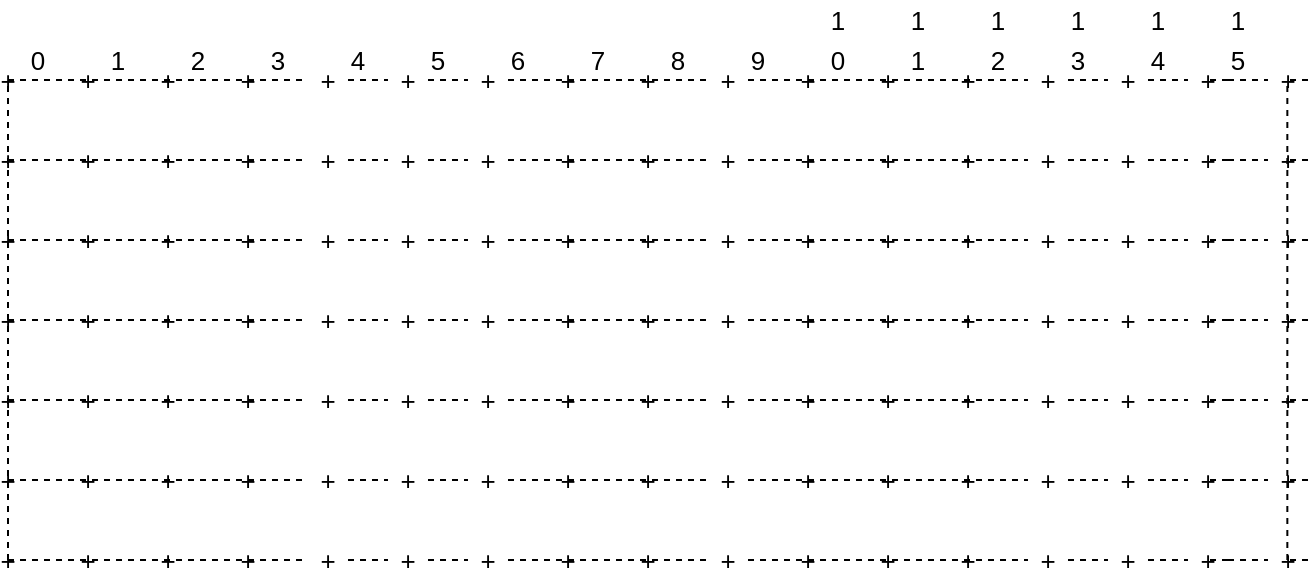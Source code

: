 <mxfile version="14.3.1" type="github">
  <diagram id="a4LYRkCKNMpzwqchR5Pi" name="Page-1">
    <mxGraphModel dx="900" dy="499" grid="1" gridSize="10" guides="1" tooltips="1" connect="1" arrows="1" fold="1" page="1" pageScale="1" pageWidth="850" pageHeight="1100" math="0" shadow="0">
      <root>
        <mxCell id="0" />
        <mxCell id="1" parent="0" />
        <mxCell id="0MNRADxhmi58q4JGMs-J-1" value="" style="endArrow=none;dashed=1;html=1;fontSize=13;" edge="1" parent="1" source="0MNRADxhmi58q4JGMs-J-29">
          <mxGeometry width="50" height="50" relative="1" as="geometry">
            <mxPoint x="120" y="200" as="sourcePoint" />
            <mxPoint x="720" y="200" as="targetPoint" />
          </mxGeometry>
        </mxCell>
        <mxCell id="0MNRADxhmi58q4JGMs-J-2" value="+" style="text;html=1;strokeColor=none;fillColor=none;align=center;verticalAlign=middle;whiteSpace=wrap;rounded=0;dashed=1;dashPattern=1 1;fontSize=13;" vertex="1" parent="1">
          <mxGeometry x="120" y="190" height="20" as="geometry" />
        </mxCell>
        <mxCell id="0MNRADxhmi58q4JGMs-J-6" value="+" style="text;html=1;strokeColor=none;fillColor=none;align=center;verticalAlign=middle;whiteSpace=wrap;rounded=0;dashed=1;dashPattern=1 1;fontSize=13;" vertex="1" parent="1">
          <mxGeometry x="150" y="190" width="20" height="20" as="geometry" />
        </mxCell>
        <mxCell id="0MNRADxhmi58q4JGMs-J-9" value="+" style="text;html=1;strokeColor=none;fillColor=none;align=center;verticalAlign=middle;whiteSpace=wrap;rounded=0;dashed=1;dashPattern=1 1;fontSize=13;" vertex="1" parent="1">
          <mxGeometry x="190" y="190" width="20" height="20" as="geometry" />
        </mxCell>
        <mxCell id="0MNRADxhmi58q4JGMs-J-10" value="+" style="text;html=1;strokeColor=none;fillColor=none;align=center;verticalAlign=middle;whiteSpace=wrap;rounded=0;dashed=1;dashPattern=1 1;fontSize=13;" vertex="1" parent="1">
          <mxGeometry x="230" y="190" width="20" height="20" as="geometry" />
        </mxCell>
        <mxCell id="0MNRADxhmi58q4JGMs-J-11" value="+" style="text;html=1;strokeColor=none;fillColor=none;align=center;verticalAlign=middle;whiteSpace=wrap;rounded=0;dashed=1;dashPattern=1 1;fontSize=13;" vertex="1" parent="1">
          <mxGeometry x="270" y="190" width="20" height="20" as="geometry" />
        </mxCell>
        <mxCell id="0MNRADxhmi58q4JGMs-J-12" value="" style="endArrow=none;dashed=1;html=1;fontSize=13;" edge="1" parent="1" target="0MNRADxhmi58q4JGMs-J-11">
          <mxGeometry width="50" height="50" relative="1" as="geometry">
            <mxPoint x="120" y="200" as="sourcePoint" />
            <mxPoint x="680" y="200" as="targetPoint" />
          </mxGeometry>
        </mxCell>
        <mxCell id="0MNRADxhmi58q4JGMs-J-13" value="+" style="text;html=1;strokeColor=none;fillColor=none;align=center;verticalAlign=middle;whiteSpace=wrap;rounded=0;dashed=1;dashPattern=1 1;fontSize=13;" vertex="1" parent="1">
          <mxGeometry x="310" y="190" width="20" height="20" as="geometry" />
        </mxCell>
        <mxCell id="0MNRADxhmi58q4JGMs-J-14" value="" style="endArrow=none;dashed=1;html=1;fontSize=13;" edge="1" parent="1" source="0MNRADxhmi58q4JGMs-J-11" target="0MNRADxhmi58q4JGMs-J-13">
          <mxGeometry width="50" height="50" relative="1" as="geometry">
            <mxPoint x="290" y="200" as="sourcePoint" />
            <mxPoint x="680" y="200" as="targetPoint" />
          </mxGeometry>
        </mxCell>
        <mxCell id="0MNRADxhmi58q4JGMs-J-15" value="+" style="text;html=1;strokeColor=none;fillColor=none;align=center;verticalAlign=middle;whiteSpace=wrap;rounded=0;dashed=1;dashPattern=1 1;fontSize=13;" vertex="1" parent="1">
          <mxGeometry x="350" y="190" width="20" height="20" as="geometry" />
        </mxCell>
        <mxCell id="0MNRADxhmi58q4JGMs-J-16" value="" style="endArrow=none;dashed=1;html=1;fontSize=13;" edge="1" parent="1" source="0MNRADxhmi58q4JGMs-J-13" target="0MNRADxhmi58q4JGMs-J-15">
          <mxGeometry width="50" height="50" relative="1" as="geometry">
            <mxPoint x="330" y="200" as="sourcePoint" />
            <mxPoint x="680" y="200" as="targetPoint" />
          </mxGeometry>
        </mxCell>
        <mxCell id="0MNRADxhmi58q4JGMs-J-17" value="+" style="text;html=1;strokeColor=none;fillColor=none;align=center;verticalAlign=middle;whiteSpace=wrap;rounded=0;dashed=1;dashPattern=1 1;fontSize=13;" vertex="1" parent="1">
          <mxGeometry x="390" y="190" width="20" height="20" as="geometry" />
        </mxCell>
        <mxCell id="0MNRADxhmi58q4JGMs-J-18" value="+" style="text;html=1;strokeColor=none;fillColor=none;align=center;verticalAlign=middle;whiteSpace=wrap;rounded=0;dashed=1;dashPattern=1 1;fontSize=13;" vertex="1" parent="1">
          <mxGeometry x="430" y="190" width="20" height="20" as="geometry" />
        </mxCell>
        <mxCell id="0MNRADxhmi58q4JGMs-J-20" value="+" style="text;html=1;strokeColor=none;fillColor=none;align=center;verticalAlign=middle;whiteSpace=wrap;rounded=0;dashed=1;dashPattern=1 1;fontSize=13;" vertex="1" parent="1">
          <mxGeometry x="470" y="190" width="20" height="20" as="geometry" />
        </mxCell>
        <mxCell id="0MNRADxhmi58q4JGMs-J-21" value="" style="endArrow=none;dashed=1;html=1;fontSize=13;" edge="1" parent="1" source="0MNRADxhmi58q4JGMs-J-15" target="0MNRADxhmi58q4JGMs-J-20">
          <mxGeometry width="50" height="50" relative="1" as="geometry">
            <mxPoint x="370" y="200" as="sourcePoint" />
            <mxPoint x="680" y="200" as="targetPoint" />
          </mxGeometry>
        </mxCell>
        <mxCell id="0MNRADxhmi58q4JGMs-J-22" value="+" style="text;html=1;strokeColor=none;fillColor=none;align=center;verticalAlign=middle;whiteSpace=wrap;rounded=0;dashed=1;dashPattern=1 1;fontSize=13;" vertex="1" parent="1">
          <mxGeometry x="510" y="190" width="20" height="20" as="geometry" />
        </mxCell>
        <mxCell id="0MNRADxhmi58q4JGMs-J-23" value="+" style="text;html=1;strokeColor=none;fillColor=none;align=center;verticalAlign=middle;whiteSpace=wrap;rounded=0;dashed=1;dashPattern=1 1;fontSize=13;" vertex="1" parent="1">
          <mxGeometry x="550" y="190" width="20" height="20" as="geometry" />
        </mxCell>
        <mxCell id="0MNRADxhmi58q4JGMs-J-25" value="+" style="text;html=1;strokeColor=none;fillColor=none;align=center;verticalAlign=middle;whiteSpace=wrap;rounded=0;dashed=1;dashPattern=1 1;fontSize=13;" vertex="1" parent="1">
          <mxGeometry x="590" y="190" width="20" height="20" as="geometry" />
        </mxCell>
        <mxCell id="0MNRADxhmi58q4JGMs-J-26" value="+" style="text;html=1;strokeColor=none;fillColor=none;align=center;verticalAlign=middle;whiteSpace=wrap;rounded=0;dashed=1;dashPattern=1 1;fontSize=13;" vertex="1" parent="1">
          <mxGeometry x="630" y="190" width="20" height="20" as="geometry" />
        </mxCell>
        <mxCell id="0MNRADxhmi58q4JGMs-J-27" value="" style="endArrow=none;dashed=1;html=1;fontSize=13;" edge="1" parent="1" source="0MNRADxhmi58q4JGMs-J-20" target="0MNRADxhmi58q4JGMs-J-26">
          <mxGeometry width="50" height="50" relative="1" as="geometry">
            <mxPoint x="490" y="200" as="sourcePoint" />
            <mxPoint x="680" y="200" as="targetPoint" />
          </mxGeometry>
        </mxCell>
        <mxCell id="0MNRADxhmi58q4JGMs-J-29" value="+" style="text;html=1;strokeColor=none;fillColor=none;align=center;verticalAlign=middle;whiteSpace=wrap;rounded=0;dashed=1;dashPattern=1 1;fontSize=13;" vertex="1" parent="1">
          <mxGeometry x="710" y="190" width="20" height="20" as="geometry" />
        </mxCell>
        <mxCell id="0MNRADxhmi58q4JGMs-J-30" value="" style="endArrow=none;dashed=1;html=1;fontSize=13;" edge="1" parent="1" source="0MNRADxhmi58q4JGMs-J-28" target="0MNRADxhmi58q4JGMs-J-29">
          <mxGeometry width="50" height="50" relative="1" as="geometry">
            <mxPoint x="650" y="200" as="sourcePoint" />
            <mxPoint x="720" y="200" as="targetPoint" />
          </mxGeometry>
        </mxCell>
        <mxCell id="0MNRADxhmi58q4JGMs-J-28" value="+" style="text;html=1;strokeColor=none;fillColor=none;align=center;verticalAlign=middle;whiteSpace=wrap;rounded=0;dashed=1;dashPattern=1 1;fontSize=13;" vertex="1" parent="1">
          <mxGeometry x="670" y="190" width="20" height="20" as="geometry" />
        </mxCell>
        <mxCell id="0MNRADxhmi58q4JGMs-J-31" value="" style="endArrow=none;dashed=1;html=1;fontSize=13;" edge="1" parent="1" source="0MNRADxhmi58q4JGMs-J-26" target="0MNRADxhmi58q4JGMs-J-28">
          <mxGeometry width="50" height="50" relative="1" as="geometry">
            <mxPoint x="650" y="200" as="sourcePoint" />
            <mxPoint x="710" y="200" as="targetPoint" />
          </mxGeometry>
        </mxCell>
        <mxCell id="0MNRADxhmi58q4JGMs-J-64" value="" style="endArrow=none;dashed=1;html=1;fontSize=13;" edge="1" parent="1" source="0MNRADxhmi58q4JGMs-J-84">
          <mxGeometry width="50" height="50" relative="1" as="geometry">
            <mxPoint x="120" y="240" as="sourcePoint" />
            <mxPoint x="720" y="240" as="targetPoint" />
          </mxGeometry>
        </mxCell>
        <mxCell id="0MNRADxhmi58q4JGMs-J-65" value="+" style="text;html=1;strokeColor=none;fillColor=none;align=center;verticalAlign=middle;whiteSpace=wrap;rounded=0;dashed=1;dashPattern=1 1;fontSize=13;" vertex="1" parent="1">
          <mxGeometry x="120" y="230" height="20" as="geometry" />
        </mxCell>
        <mxCell id="0MNRADxhmi58q4JGMs-J-66" value="+" style="text;html=1;strokeColor=none;fillColor=none;align=center;verticalAlign=middle;whiteSpace=wrap;rounded=0;dashed=1;dashPattern=1 1;fontSize=13;" vertex="1" parent="1">
          <mxGeometry x="150" y="230" width="20" height="20" as="geometry" />
        </mxCell>
        <mxCell id="0MNRADxhmi58q4JGMs-J-67" value="+" style="text;html=1;strokeColor=none;fillColor=none;align=center;verticalAlign=middle;whiteSpace=wrap;rounded=0;dashed=1;dashPattern=1 1;fontSize=13;" vertex="1" parent="1">
          <mxGeometry x="190" y="230" width="20" height="20" as="geometry" />
        </mxCell>
        <mxCell id="0MNRADxhmi58q4JGMs-J-68" value="+" style="text;html=1;strokeColor=none;fillColor=none;align=center;verticalAlign=middle;whiteSpace=wrap;rounded=0;dashed=1;dashPattern=1 1;fontSize=13;" vertex="1" parent="1">
          <mxGeometry x="230" y="230" width="20" height="20" as="geometry" />
        </mxCell>
        <mxCell id="0MNRADxhmi58q4JGMs-J-69" value="+" style="text;html=1;strokeColor=none;fillColor=none;align=center;verticalAlign=middle;whiteSpace=wrap;rounded=0;dashed=1;dashPattern=1 1;fontSize=13;" vertex="1" parent="1">
          <mxGeometry x="270" y="230" width="20" height="20" as="geometry" />
        </mxCell>
        <mxCell id="0MNRADxhmi58q4JGMs-J-70" value="" style="endArrow=none;dashed=1;html=1;fontSize=13;" edge="1" parent="1" target="0MNRADxhmi58q4JGMs-J-69">
          <mxGeometry width="50" height="50" relative="1" as="geometry">
            <mxPoint x="120" y="240" as="sourcePoint" />
            <mxPoint x="680" y="240" as="targetPoint" />
          </mxGeometry>
        </mxCell>
        <mxCell id="0MNRADxhmi58q4JGMs-J-71" value="+" style="text;html=1;strokeColor=none;fillColor=none;align=center;verticalAlign=middle;whiteSpace=wrap;rounded=0;dashed=1;dashPattern=1 1;fontSize=13;" vertex="1" parent="1">
          <mxGeometry x="310" y="230" width="20" height="20" as="geometry" />
        </mxCell>
        <mxCell id="0MNRADxhmi58q4JGMs-J-72" value="" style="endArrow=none;dashed=1;html=1;fontSize=13;" edge="1" parent="1" source="0MNRADxhmi58q4JGMs-J-69" target="0MNRADxhmi58q4JGMs-J-71">
          <mxGeometry width="50" height="50" relative="1" as="geometry">
            <mxPoint x="290" y="240" as="sourcePoint" />
            <mxPoint x="680" y="240" as="targetPoint" />
          </mxGeometry>
        </mxCell>
        <mxCell id="0MNRADxhmi58q4JGMs-J-73" value="+" style="text;html=1;strokeColor=none;fillColor=none;align=center;verticalAlign=middle;whiteSpace=wrap;rounded=0;dashed=1;dashPattern=1 1;fontSize=13;" vertex="1" parent="1">
          <mxGeometry x="350" y="230" width="20" height="20" as="geometry" />
        </mxCell>
        <mxCell id="0MNRADxhmi58q4JGMs-J-74" value="" style="endArrow=none;dashed=1;html=1;fontSize=13;" edge="1" parent="1" source="0MNRADxhmi58q4JGMs-J-71" target="0MNRADxhmi58q4JGMs-J-73">
          <mxGeometry width="50" height="50" relative="1" as="geometry">
            <mxPoint x="330" y="240" as="sourcePoint" />
            <mxPoint x="680" y="240" as="targetPoint" />
          </mxGeometry>
        </mxCell>
        <mxCell id="0MNRADxhmi58q4JGMs-J-75" value="+" style="text;html=1;strokeColor=none;fillColor=none;align=center;verticalAlign=middle;whiteSpace=wrap;rounded=0;dashed=1;dashPattern=1 1;fontSize=13;" vertex="1" parent="1">
          <mxGeometry x="390" y="230" width="20" height="20" as="geometry" />
        </mxCell>
        <mxCell id="0MNRADxhmi58q4JGMs-J-76" value="+" style="text;html=1;strokeColor=none;fillColor=none;align=center;verticalAlign=middle;whiteSpace=wrap;rounded=0;dashed=1;dashPattern=1 1;fontSize=13;" vertex="1" parent="1">
          <mxGeometry x="430" y="230" width="20" height="20" as="geometry" />
        </mxCell>
        <mxCell id="0MNRADxhmi58q4JGMs-J-77" value="+" style="text;html=1;strokeColor=none;fillColor=none;align=center;verticalAlign=middle;whiteSpace=wrap;rounded=0;dashed=1;dashPattern=1 1;fontSize=13;" vertex="1" parent="1">
          <mxGeometry x="470" y="230" width="20" height="20" as="geometry" />
        </mxCell>
        <mxCell id="0MNRADxhmi58q4JGMs-J-78" value="" style="endArrow=none;dashed=1;html=1;fontSize=13;" edge="1" parent="1" source="0MNRADxhmi58q4JGMs-J-73" target="0MNRADxhmi58q4JGMs-J-77">
          <mxGeometry width="50" height="50" relative="1" as="geometry">
            <mxPoint x="370" y="240" as="sourcePoint" />
            <mxPoint x="680" y="240" as="targetPoint" />
          </mxGeometry>
        </mxCell>
        <mxCell id="0MNRADxhmi58q4JGMs-J-79" value="+" style="text;html=1;strokeColor=none;fillColor=none;align=center;verticalAlign=middle;whiteSpace=wrap;rounded=0;dashed=1;dashPattern=1 1;fontSize=13;" vertex="1" parent="1">
          <mxGeometry x="510" y="230" width="20" height="20" as="geometry" />
        </mxCell>
        <mxCell id="0MNRADxhmi58q4JGMs-J-80" value="+" style="text;html=1;strokeColor=none;fillColor=none;align=center;verticalAlign=middle;whiteSpace=wrap;rounded=0;dashed=1;dashPattern=1 1;fontSize=13;" vertex="1" parent="1">
          <mxGeometry x="550" y="230" width="20" height="20" as="geometry" />
        </mxCell>
        <mxCell id="0MNRADxhmi58q4JGMs-J-81" value="+" style="text;html=1;strokeColor=none;fillColor=none;align=center;verticalAlign=middle;whiteSpace=wrap;rounded=0;dashed=1;dashPattern=1 1;fontSize=13;" vertex="1" parent="1">
          <mxGeometry x="590" y="230" width="20" height="20" as="geometry" />
        </mxCell>
        <mxCell id="0MNRADxhmi58q4JGMs-J-82" value="+" style="text;html=1;strokeColor=none;fillColor=none;align=center;verticalAlign=middle;whiteSpace=wrap;rounded=0;dashed=1;dashPattern=1 1;fontSize=13;" vertex="1" parent="1">
          <mxGeometry x="630" y="230" width="20" height="20" as="geometry" />
        </mxCell>
        <mxCell id="0MNRADxhmi58q4JGMs-J-83" value="" style="endArrow=none;dashed=1;html=1;fontSize=13;" edge="1" parent="1" source="0MNRADxhmi58q4JGMs-J-77" target="0MNRADxhmi58q4JGMs-J-82">
          <mxGeometry width="50" height="50" relative="1" as="geometry">
            <mxPoint x="490" y="240" as="sourcePoint" />
            <mxPoint x="680" y="240" as="targetPoint" />
          </mxGeometry>
        </mxCell>
        <mxCell id="0MNRADxhmi58q4JGMs-J-84" value="+" style="text;html=1;strokeColor=none;fillColor=none;align=center;verticalAlign=middle;whiteSpace=wrap;rounded=0;dashed=1;dashPattern=1 1;fontSize=13;" vertex="1" parent="1">
          <mxGeometry x="710" y="230" width="20" height="20" as="geometry" />
        </mxCell>
        <mxCell id="0MNRADxhmi58q4JGMs-J-85" value="" style="endArrow=none;dashed=1;html=1;fontSize=13;" edge="1" parent="1" source="0MNRADxhmi58q4JGMs-J-86" target="0MNRADxhmi58q4JGMs-J-84">
          <mxGeometry width="50" height="50" relative="1" as="geometry">
            <mxPoint x="650" y="240" as="sourcePoint" />
            <mxPoint x="720" y="240" as="targetPoint" />
          </mxGeometry>
        </mxCell>
        <mxCell id="0MNRADxhmi58q4JGMs-J-86" value="+" style="text;html=1;strokeColor=none;fillColor=none;align=center;verticalAlign=middle;whiteSpace=wrap;rounded=0;dashed=1;dashPattern=1 1;fontSize=13;" vertex="1" parent="1">
          <mxGeometry x="670" y="230" width="20" height="20" as="geometry" />
        </mxCell>
        <mxCell id="0MNRADxhmi58q4JGMs-J-87" value="" style="endArrow=none;dashed=1;html=1;fontSize=13;" edge="1" parent="1" source="0MNRADxhmi58q4JGMs-J-82" target="0MNRADxhmi58q4JGMs-J-86">
          <mxGeometry width="50" height="50" relative="1" as="geometry">
            <mxPoint x="650" y="240" as="sourcePoint" />
            <mxPoint x="710" y="240" as="targetPoint" />
          </mxGeometry>
        </mxCell>
        <mxCell id="0MNRADxhmi58q4JGMs-J-88" value="" style="endArrow=none;dashed=1;html=1;fontSize=13;" edge="1" parent="1" source="0MNRADxhmi58q4JGMs-J-108">
          <mxGeometry width="50" height="50" relative="1" as="geometry">
            <mxPoint x="120" y="280" as="sourcePoint" />
            <mxPoint x="720" y="280" as="targetPoint" />
          </mxGeometry>
        </mxCell>
        <mxCell id="0MNRADxhmi58q4JGMs-J-89" value="+" style="text;html=1;strokeColor=none;fillColor=none;align=center;verticalAlign=middle;whiteSpace=wrap;rounded=0;dashed=1;dashPattern=1 1;fontSize=13;" vertex="1" parent="1">
          <mxGeometry x="120" y="270" height="20" as="geometry" />
        </mxCell>
        <mxCell id="0MNRADxhmi58q4JGMs-J-90" value="+" style="text;html=1;strokeColor=none;fillColor=none;align=center;verticalAlign=middle;whiteSpace=wrap;rounded=0;dashed=1;dashPattern=1 1;fontSize=13;" vertex="1" parent="1">
          <mxGeometry x="150" y="270" width="20" height="20" as="geometry" />
        </mxCell>
        <mxCell id="0MNRADxhmi58q4JGMs-J-91" value="+" style="text;html=1;strokeColor=none;fillColor=none;align=center;verticalAlign=middle;whiteSpace=wrap;rounded=0;dashed=1;dashPattern=1 1;fontSize=13;" vertex="1" parent="1">
          <mxGeometry x="190" y="270" width="20" height="20" as="geometry" />
        </mxCell>
        <mxCell id="0MNRADxhmi58q4JGMs-J-92" value="+" style="text;html=1;strokeColor=none;fillColor=none;align=center;verticalAlign=middle;whiteSpace=wrap;rounded=0;dashed=1;dashPattern=1 1;fontSize=13;" vertex="1" parent="1">
          <mxGeometry x="230" y="270" width="20" height="20" as="geometry" />
        </mxCell>
        <mxCell id="0MNRADxhmi58q4JGMs-J-93" value="+" style="text;html=1;strokeColor=none;fillColor=none;align=center;verticalAlign=middle;whiteSpace=wrap;rounded=0;dashed=1;dashPattern=1 1;fontSize=13;" vertex="1" parent="1">
          <mxGeometry x="270" y="270" width="20" height="20" as="geometry" />
        </mxCell>
        <mxCell id="0MNRADxhmi58q4JGMs-J-94" value="" style="endArrow=none;dashed=1;html=1;fontSize=13;" edge="1" parent="1" target="0MNRADxhmi58q4JGMs-J-93">
          <mxGeometry width="50" height="50" relative="1" as="geometry">
            <mxPoint x="120" y="280" as="sourcePoint" />
            <mxPoint x="680" y="280" as="targetPoint" />
          </mxGeometry>
        </mxCell>
        <mxCell id="0MNRADxhmi58q4JGMs-J-95" value="+" style="text;html=1;strokeColor=none;fillColor=none;align=center;verticalAlign=middle;whiteSpace=wrap;rounded=0;dashed=1;dashPattern=1 1;fontSize=13;" vertex="1" parent="1">
          <mxGeometry x="310" y="270" width="20" height="20" as="geometry" />
        </mxCell>
        <mxCell id="0MNRADxhmi58q4JGMs-J-96" value="" style="endArrow=none;dashed=1;html=1;fontSize=13;" edge="1" parent="1" source="0MNRADxhmi58q4JGMs-J-93" target="0MNRADxhmi58q4JGMs-J-95">
          <mxGeometry width="50" height="50" relative="1" as="geometry">
            <mxPoint x="290" y="280" as="sourcePoint" />
            <mxPoint x="680" y="280" as="targetPoint" />
          </mxGeometry>
        </mxCell>
        <mxCell id="0MNRADxhmi58q4JGMs-J-97" value="+" style="text;html=1;strokeColor=none;fillColor=none;align=center;verticalAlign=middle;whiteSpace=wrap;rounded=0;dashed=1;dashPattern=1 1;fontSize=13;" vertex="1" parent="1">
          <mxGeometry x="350" y="270" width="20" height="20" as="geometry" />
        </mxCell>
        <mxCell id="0MNRADxhmi58q4JGMs-J-98" value="" style="endArrow=none;dashed=1;html=1;fontSize=13;" edge="1" parent="1" source="0MNRADxhmi58q4JGMs-J-95" target="0MNRADxhmi58q4JGMs-J-97">
          <mxGeometry width="50" height="50" relative="1" as="geometry">
            <mxPoint x="330" y="280" as="sourcePoint" />
            <mxPoint x="680" y="280" as="targetPoint" />
          </mxGeometry>
        </mxCell>
        <mxCell id="0MNRADxhmi58q4JGMs-J-99" value="+" style="text;html=1;strokeColor=none;fillColor=none;align=center;verticalAlign=middle;whiteSpace=wrap;rounded=0;dashed=1;dashPattern=1 1;fontSize=13;" vertex="1" parent="1">
          <mxGeometry x="390" y="270" width="20" height="20" as="geometry" />
        </mxCell>
        <mxCell id="0MNRADxhmi58q4JGMs-J-100" value="+" style="text;html=1;strokeColor=none;fillColor=none;align=center;verticalAlign=middle;whiteSpace=wrap;rounded=0;dashed=1;dashPattern=1 1;fontSize=13;" vertex="1" parent="1">
          <mxGeometry x="430" y="270" width="20" height="20" as="geometry" />
        </mxCell>
        <mxCell id="0MNRADxhmi58q4JGMs-J-101" value="+" style="text;html=1;strokeColor=none;fillColor=none;align=center;verticalAlign=middle;whiteSpace=wrap;rounded=0;dashed=1;dashPattern=1 1;fontSize=13;" vertex="1" parent="1">
          <mxGeometry x="470" y="270" width="20" height="20" as="geometry" />
        </mxCell>
        <mxCell id="0MNRADxhmi58q4JGMs-J-102" value="" style="endArrow=none;dashed=1;html=1;fontSize=13;" edge="1" parent="1" source="0MNRADxhmi58q4JGMs-J-97" target="0MNRADxhmi58q4JGMs-J-101">
          <mxGeometry width="50" height="50" relative="1" as="geometry">
            <mxPoint x="370" y="280" as="sourcePoint" />
            <mxPoint x="680" y="280" as="targetPoint" />
          </mxGeometry>
        </mxCell>
        <mxCell id="0MNRADxhmi58q4JGMs-J-103" value="+" style="text;html=1;strokeColor=none;fillColor=none;align=center;verticalAlign=middle;whiteSpace=wrap;rounded=0;dashed=1;dashPattern=1 1;fontSize=13;" vertex="1" parent="1">
          <mxGeometry x="510" y="270" width="20" height="20" as="geometry" />
        </mxCell>
        <mxCell id="0MNRADxhmi58q4JGMs-J-104" value="+" style="text;html=1;strokeColor=none;fillColor=none;align=center;verticalAlign=middle;whiteSpace=wrap;rounded=0;dashed=1;dashPattern=1 1;fontSize=13;" vertex="1" parent="1">
          <mxGeometry x="550" y="270" width="20" height="20" as="geometry" />
        </mxCell>
        <mxCell id="0MNRADxhmi58q4JGMs-J-105" value="+" style="text;html=1;strokeColor=none;fillColor=none;align=center;verticalAlign=middle;whiteSpace=wrap;rounded=0;dashed=1;dashPattern=1 1;fontSize=13;" vertex="1" parent="1">
          <mxGeometry x="590" y="270" width="20" height="20" as="geometry" />
        </mxCell>
        <mxCell id="0MNRADxhmi58q4JGMs-J-106" value="+" style="text;html=1;strokeColor=none;fillColor=none;align=center;verticalAlign=middle;whiteSpace=wrap;rounded=0;dashed=1;dashPattern=1 1;fontSize=13;" vertex="1" parent="1">
          <mxGeometry x="630" y="270" width="20" height="20" as="geometry" />
        </mxCell>
        <mxCell id="0MNRADxhmi58q4JGMs-J-107" value="" style="endArrow=none;dashed=1;html=1;fontSize=13;" edge="1" parent="1" source="0MNRADxhmi58q4JGMs-J-101" target="0MNRADxhmi58q4JGMs-J-106">
          <mxGeometry width="50" height="50" relative="1" as="geometry">
            <mxPoint x="490" y="280" as="sourcePoint" />
            <mxPoint x="680" y="280" as="targetPoint" />
          </mxGeometry>
        </mxCell>
        <mxCell id="0MNRADxhmi58q4JGMs-J-108" value="+" style="text;html=1;strokeColor=none;fillColor=none;align=center;verticalAlign=middle;whiteSpace=wrap;rounded=0;dashed=1;dashPattern=1 1;fontSize=13;" vertex="1" parent="1">
          <mxGeometry x="710" y="270" width="20" height="20" as="geometry" />
        </mxCell>
        <mxCell id="0MNRADxhmi58q4JGMs-J-109" value="" style="endArrow=none;dashed=1;html=1;fontSize=13;" edge="1" parent="1" source="0MNRADxhmi58q4JGMs-J-110" target="0MNRADxhmi58q4JGMs-J-108">
          <mxGeometry width="50" height="50" relative="1" as="geometry">
            <mxPoint x="650" y="280" as="sourcePoint" />
            <mxPoint x="720" y="280" as="targetPoint" />
          </mxGeometry>
        </mxCell>
        <mxCell id="0MNRADxhmi58q4JGMs-J-110" value="+" style="text;html=1;strokeColor=none;fillColor=none;align=center;verticalAlign=middle;whiteSpace=wrap;rounded=0;dashed=1;dashPattern=1 1;fontSize=13;" vertex="1" parent="1">
          <mxGeometry x="670" y="270" width="20" height="20" as="geometry" />
        </mxCell>
        <mxCell id="0MNRADxhmi58q4JGMs-J-111" value="" style="endArrow=none;dashed=1;html=1;fontSize=13;" edge="1" parent="1" source="0MNRADxhmi58q4JGMs-J-106" target="0MNRADxhmi58q4JGMs-J-110">
          <mxGeometry width="50" height="50" relative="1" as="geometry">
            <mxPoint x="650" y="280" as="sourcePoint" />
            <mxPoint x="710" y="280" as="targetPoint" />
          </mxGeometry>
        </mxCell>
        <mxCell id="0MNRADxhmi58q4JGMs-J-112" value="" style="endArrow=none;dashed=1;html=1;fontSize=13;" edge="1" parent="1" source="0MNRADxhmi58q4JGMs-J-132">
          <mxGeometry width="50" height="50" relative="1" as="geometry">
            <mxPoint x="120" y="320" as="sourcePoint" />
            <mxPoint x="720" y="320" as="targetPoint" />
          </mxGeometry>
        </mxCell>
        <mxCell id="0MNRADxhmi58q4JGMs-J-113" value="+" style="text;html=1;strokeColor=none;fillColor=none;align=center;verticalAlign=middle;whiteSpace=wrap;rounded=0;dashed=1;dashPattern=1 1;fontSize=13;" vertex="1" parent="1">
          <mxGeometry x="120" y="310" height="20" as="geometry" />
        </mxCell>
        <mxCell id="0MNRADxhmi58q4JGMs-J-114" value="+" style="text;html=1;strokeColor=none;fillColor=none;align=center;verticalAlign=middle;whiteSpace=wrap;rounded=0;dashed=1;dashPattern=1 1;fontSize=13;" vertex="1" parent="1">
          <mxGeometry x="150" y="310" width="20" height="20" as="geometry" />
        </mxCell>
        <mxCell id="0MNRADxhmi58q4JGMs-J-115" value="+" style="text;html=1;strokeColor=none;fillColor=none;align=center;verticalAlign=middle;whiteSpace=wrap;rounded=0;dashed=1;dashPattern=1 1;fontSize=13;" vertex="1" parent="1">
          <mxGeometry x="190" y="310" width="20" height="20" as="geometry" />
        </mxCell>
        <mxCell id="0MNRADxhmi58q4JGMs-J-116" value="+" style="text;html=1;strokeColor=none;fillColor=none;align=center;verticalAlign=middle;whiteSpace=wrap;rounded=0;dashed=1;dashPattern=1 1;fontSize=13;" vertex="1" parent="1">
          <mxGeometry x="230" y="310" width="20" height="20" as="geometry" />
        </mxCell>
        <mxCell id="0MNRADxhmi58q4JGMs-J-117" value="+" style="text;html=1;strokeColor=none;fillColor=none;align=center;verticalAlign=middle;whiteSpace=wrap;rounded=0;dashed=1;dashPattern=1 1;fontSize=13;" vertex="1" parent="1">
          <mxGeometry x="270" y="310" width="20" height="20" as="geometry" />
        </mxCell>
        <mxCell id="0MNRADxhmi58q4JGMs-J-118" value="" style="endArrow=none;dashed=1;html=1;fontSize=13;" edge="1" parent="1" target="0MNRADxhmi58q4JGMs-J-117">
          <mxGeometry width="50" height="50" relative="1" as="geometry">
            <mxPoint x="120" y="320" as="sourcePoint" />
            <mxPoint x="680" y="320" as="targetPoint" />
          </mxGeometry>
        </mxCell>
        <mxCell id="0MNRADxhmi58q4JGMs-J-119" value="+" style="text;html=1;strokeColor=none;fillColor=none;align=center;verticalAlign=middle;whiteSpace=wrap;rounded=0;dashed=1;dashPattern=1 1;fontSize=13;" vertex="1" parent="1">
          <mxGeometry x="310" y="310" width="20" height="20" as="geometry" />
        </mxCell>
        <mxCell id="0MNRADxhmi58q4JGMs-J-120" value="" style="endArrow=none;dashed=1;html=1;fontSize=13;" edge="1" parent="1" source="0MNRADxhmi58q4JGMs-J-117" target="0MNRADxhmi58q4JGMs-J-119">
          <mxGeometry width="50" height="50" relative="1" as="geometry">
            <mxPoint x="290" y="320" as="sourcePoint" />
            <mxPoint x="680" y="320" as="targetPoint" />
          </mxGeometry>
        </mxCell>
        <mxCell id="0MNRADxhmi58q4JGMs-J-121" value="+" style="text;html=1;strokeColor=none;fillColor=none;align=center;verticalAlign=middle;whiteSpace=wrap;rounded=0;dashed=1;dashPattern=1 1;fontSize=13;" vertex="1" parent="1">
          <mxGeometry x="350" y="310" width="20" height="20" as="geometry" />
        </mxCell>
        <mxCell id="0MNRADxhmi58q4JGMs-J-122" value="" style="endArrow=none;dashed=1;html=1;fontSize=13;" edge="1" parent="1" source="0MNRADxhmi58q4JGMs-J-119" target="0MNRADxhmi58q4JGMs-J-121">
          <mxGeometry width="50" height="50" relative="1" as="geometry">
            <mxPoint x="330" y="320" as="sourcePoint" />
            <mxPoint x="680" y="320" as="targetPoint" />
          </mxGeometry>
        </mxCell>
        <mxCell id="0MNRADxhmi58q4JGMs-J-123" value="+" style="text;html=1;strokeColor=none;fillColor=none;align=center;verticalAlign=middle;whiteSpace=wrap;rounded=0;dashed=1;dashPattern=1 1;fontSize=13;" vertex="1" parent="1">
          <mxGeometry x="390" y="310" width="20" height="20" as="geometry" />
        </mxCell>
        <mxCell id="0MNRADxhmi58q4JGMs-J-124" value="+" style="text;html=1;strokeColor=none;fillColor=none;align=center;verticalAlign=middle;whiteSpace=wrap;rounded=0;dashed=1;dashPattern=1 1;fontSize=13;" vertex="1" parent="1">
          <mxGeometry x="430" y="310" width="20" height="20" as="geometry" />
        </mxCell>
        <mxCell id="0MNRADxhmi58q4JGMs-J-125" value="+" style="text;html=1;strokeColor=none;fillColor=none;align=center;verticalAlign=middle;whiteSpace=wrap;rounded=0;dashed=1;dashPattern=1 1;fontSize=13;" vertex="1" parent="1">
          <mxGeometry x="470" y="310" width="20" height="20" as="geometry" />
        </mxCell>
        <mxCell id="0MNRADxhmi58q4JGMs-J-126" value="" style="endArrow=none;dashed=1;html=1;fontSize=13;" edge="1" parent="1" source="0MNRADxhmi58q4JGMs-J-121" target="0MNRADxhmi58q4JGMs-J-125">
          <mxGeometry width="50" height="50" relative="1" as="geometry">
            <mxPoint x="370" y="320" as="sourcePoint" />
            <mxPoint x="680" y="320" as="targetPoint" />
          </mxGeometry>
        </mxCell>
        <mxCell id="0MNRADxhmi58q4JGMs-J-127" value="+" style="text;html=1;strokeColor=none;fillColor=none;align=center;verticalAlign=middle;whiteSpace=wrap;rounded=0;dashed=1;dashPattern=1 1;fontSize=13;" vertex="1" parent="1">
          <mxGeometry x="510" y="310" width="20" height="20" as="geometry" />
        </mxCell>
        <mxCell id="0MNRADxhmi58q4JGMs-J-128" value="+" style="text;html=1;strokeColor=none;fillColor=none;align=center;verticalAlign=middle;whiteSpace=wrap;rounded=0;dashed=1;dashPattern=1 1;fontSize=13;" vertex="1" parent="1">
          <mxGeometry x="550" y="310" width="20" height="20" as="geometry" />
        </mxCell>
        <mxCell id="0MNRADxhmi58q4JGMs-J-129" value="+" style="text;html=1;strokeColor=none;fillColor=none;align=center;verticalAlign=middle;whiteSpace=wrap;rounded=0;dashed=1;dashPattern=1 1;fontSize=13;" vertex="1" parent="1">
          <mxGeometry x="590" y="310" width="20" height="20" as="geometry" />
        </mxCell>
        <mxCell id="0MNRADxhmi58q4JGMs-J-130" value="+" style="text;html=1;strokeColor=none;fillColor=none;align=center;verticalAlign=middle;whiteSpace=wrap;rounded=0;dashed=1;dashPattern=1 1;fontSize=13;" vertex="1" parent="1">
          <mxGeometry x="630" y="310" width="20" height="20" as="geometry" />
        </mxCell>
        <mxCell id="0MNRADxhmi58q4JGMs-J-131" value="" style="endArrow=none;dashed=1;html=1;fontSize=13;" edge="1" parent="1" source="0MNRADxhmi58q4JGMs-J-125" target="0MNRADxhmi58q4JGMs-J-130">
          <mxGeometry width="50" height="50" relative="1" as="geometry">
            <mxPoint x="490" y="320" as="sourcePoint" />
            <mxPoint x="680" y="320" as="targetPoint" />
          </mxGeometry>
        </mxCell>
        <mxCell id="0MNRADxhmi58q4JGMs-J-132" value="+" style="text;html=1;strokeColor=none;fillColor=none;align=center;verticalAlign=middle;whiteSpace=wrap;rounded=0;dashed=1;dashPattern=1 1;fontSize=13;" vertex="1" parent="1">
          <mxGeometry x="710" y="310" width="20" height="20" as="geometry" />
        </mxCell>
        <mxCell id="0MNRADxhmi58q4JGMs-J-133" value="" style="endArrow=none;dashed=1;html=1;fontSize=13;" edge="1" parent="1" source="0MNRADxhmi58q4JGMs-J-134" target="0MNRADxhmi58q4JGMs-J-132">
          <mxGeometry width="50" height="50" relative="1" as="geometry">
            <mxPoint x="650" y="320" as="sourcePoint" />
            <mxPoint x="720" y="320" as="targetPoint" />
          </mxGeometry>
        </mxCell>
        <mxCell id="0MNRADxhmi58q4JGMs-J-134" value="+" style="text;html=1;strokeColor=none;fillColor=none;align=center;verticalAlign=middle;whiteSpace=wrap;rounded=0;dashed=1;dashPattern=1 1;fontSize=13;" vertex="1" parent="1">
          <mxGeometry x="670" y="310" width="20" height="20" as="geometry" />
        </mxCell>
        <mxCell id="0MNRADxhmi58q4JGMs-J-135" value="" style="endArrow=none;dashed=1;html=1;fontSize=13;" edge="1" parent="1" source="0MNRADxhmi58q4JGMs-J-130" target="0MNRADxhmi58q4JGMs-J-134">
          <mxGeometry width="50" height="50" relative="1" as="geometry">
            <mxPoint x="650" y="320" as="sourcePoint" />
            <mxPoint x="710" y="320" as="targetPoint" />
          </mxGeometry>
        </mxCell>
        <mxCell id="0MNRADxhmi58q4JGMs-J-136" value="" style="endArrow=none;dashed=1;html=1;fontSize=13;" edge="1" parent="1" source="0MNRADxhmi58q4JGMs-J-156">
          <mxGeometry width="50" height="50" relative="1" as="geometry">
            <mxPoint x="120" y="360" as="sourcePoint" />
            <mxPoint x="720" y="360" as="targetPoint" />
          </mxGeometry>
        </mxCell>
        <mxCell id="0MNRADxhmi58q4JGMs-J-137" value="+" style="text;html=1;strokeColor=none;fillColor=none;align=center;verticalAlign=middle;whiteSpace=wrap;rounded=0;dashed=1;dashPattern=1 1;fontSize=13;" vertex="1" parent="1">
          <mxGeometry x="120" y="350" height="20" as="geometry" />
        </mxCell>
        <mxCell id="0MNRADxhmi58q4JGMs-J-138" value="+" style="text;html=1;strokeColor=none;fillColor=none;align=center;verticalAlign=middle;whiteSpace=wrap;rounded=0;dashed=1;dashPattern=1 1;fontSize=13;" vertex="1" parent="1">
          <mxGeometry x="150" y="350" width="20" height="20" as="geometry" />
        </mxCell>
        <mxCell id="0MNRADxhmi58q4JGMs-J-139" value="+" style="text;html=1;strokeColor=none;fillColor=none;align=center;verticalAlign=middle;whiteSpace=wrap;rounded=0;dashed=1;dashPattern=1 1;fontSize=13;" vertex="1" parent="1">
          <mxGeometry x="190" y="350" width="20" height="20" as="geometry" />
        </mxCell>
        <mxCell id="0MNRADxhmi58q4JGMs-J-140" value="+" style="text;html=1;strokeColor=none;fillColor=none;align=center;verticalAlign=middle;whiteSpace=wrap;rounded=0;dashed=1;dashPattern=1 1;fontSize=13;" vertex="1" parent="1">
          <mxGeometry x="230" y="350" width="20" height="20" as="geometry" />
        </mxCell>
        <mxCell id="0MNRADxhmi58q4JGMs-J-141" value="+" style="text;html=1;strokeColor=none;fillColor=none;align=center;verticalAlign=middle;whiteSpace=wrap;rounded=0;dashed=1;dashPattern=1 1;fontSize=13;" vertex="1" parent="1">
          <mxGeometry x="270" y="350" width="20" height="20" as="geometry" />
        </mxCell>
        <mxCell id="0MNRADxhmi58q4JGMs-J-142" value="" style="endArrow=none;dashed=1;html=1;fontSize=13;" edge="1" parent="1" target="0MNRADxhmi58q4JGMs-J-141">
          <mxGeometry width="50" height="50" relative="1" as="geometry">
            <mxPoint x="120" y="360" as="sourcePoint" />
            <mxPoint x="680" y="360" as="targetPoint" />
          </mxGeometry>
        </mxCell>
        <mxCell id="0MNRADxhmi58q4JGMs-J-143" value="+" style="text;html=1;strokeColor=none;fillColor=none;align=center;verticalAlign=middle;whiteSpace=wrap;rounded=0;dashed=1;dashPattern=1 1;fontSize=13;" vertex="1" parent="1">
          <mxGeometry x="310" y="350" width="20" height="20" as="geometry" />
        </mxCell>
        <mxCell id="0MNRADxhmi58q4JGMs-J-144" value="" style="endArrow=none;dashed=1;html=1;fontSize=13;" edge="1" parent="1" source="0MNRADxhmi58q4JGMs-J-141" target="0MNRADxhmi58q4JGMs-J-143">
          <mxGeometry width="50" height="50" relative="1" as="geometry">
            <mxPoint x="290" y="360" as="sourcePoint" />
            <mxPoint x="680" y="360" as="targetPoint" />
          </mxGeometry>
        </mxCell>
        <mxCell id="0MNRADxhmi58q4JGMs-J-145" value="+" style="text;html=1;strokeColor=none;fillColor=none;align=center;verticalAlign=middle;whiteSpace=wrap;rounded=0;dashed=1;dashPattern=1 1;fontSize=13;" vertex="1" parent="1">
          <mxGeometry x="350" y="350" width="20" height="20" as="geometry" />
        </mxCell>
        <mxCell id="0MNRADxhmi58q4JGMs-J-146" value="" style="endArrow=none;dashed=1;html=1;fontSize=13;" edge="1" parent="1" source="0MNRADxhmi58q4JGMs-J-143" target="0MNRADxhmi58q4JGMs-J-145">
          <mxGeometry width="50" height="50" relative="1" as="geometry">
            <mxPoint x="330" y="360" as="sourcePoint" />
            <mxPoint x="680" y="360" as="targetPoint" />
          </mxGeometry>
        </mxCell>
        <mxCell id="0MNRADxhmi58q4JGMs-J-147" value="+" style="text;html=1;strokeColor=none;fillColor=none;align=center;verticalAlign=middle;whiteSpace=wrap;rounded=0;dashed=1;dashPattern=1 1;fontSize=13;" vertex="1" parent="1">
          <mxGeometry x="390" y="350" width="20" height="20" as="geometry" />
        </mxCell>
        <mxCell id="0MNRADxhmi58q4JGMs-J-148" value="+" style="text;html=1;strokeColor=none;fillColor=none;align=center;verticalAlign=middle;whiteSpace=wrap;rounded=0;dashed=1;dashPattern=1 1;fontSize=13;" vertex="1" parent="1">
          <mxGeometry x="430" y="350" width="20" height="20" as="geometry" />
        </mxCell>
        <mxCell id="0MNRADxhmi58q4JGMs-J-149" value="+" style="text;html=1;strokeColor=none;fillColor=none;align=center;verticalAlign=middle;whiteSpace=wrap;rounded=0;dashed=1;dashPattern=1 1;fontSize=13;" vertex="1" parent="1">
          <mxGeometry x="470" y="350" width="20" height="20" as="geometry" />
        </mxCell>
        <mxCell id="0MNRADxhmi58q4JGMs-J-150" value="" style="endArrow=none;dashed=1;html=1;fontSize=13;" edge="1" parent="1" source="0MNRADxhmi58q4JGMs-J-145" target="0MNRADxhmi58q4JGMs-J-149">
          <mxGeometry width="50" height="50" relative="1" as="geometry">
            <mxPoint x="370" y="360" as="sourcePoint" />
            <mxPoint x="680" y="360" as="targetPoint" />
          </mxGeometry>
        </mxCell>
        <mxCell id="0MNRADxhmi58q4JGMs-J-151" value="+" style="text;html=1;strokeColor=none;fillColor=none;align=center;verticalAlign=middle;whiteSpace=wrap;rounded=0;dashed=1;dashPattern=1 1;fontSize=13;" vertex="1" parent="1">
          <mxGeometry x="510" y="350" width="20" height="20" as="geometry" />
        </mxCell>
        <mxCell id="0MNRADxhmi58q4JGMs-J-152" value="+" style="text;html=1;strokeColor=none;fillColor=none;align=center;verticalAlign=middle;whiteSpace=wrap;rounded=0;dashed=1;dashPattern=1 1;fontSize=13;" vertex="1" parent="1">
          <mxGeometry x="550" y="350" width="20" height="20" as="geometry" />
        </mxCell>
        <mxCell id="0MNRADxhmi58q4JGMs-J-153" value="+" style="text;html=1;strokeColor=none;fillColor=none;align=center;verticalAlign=middle;whiteSpace=wrap;rounded=0;dashed=1;dashPattern=1 1;fontSize=13;" vertex="1" parent="1">
          <mxGeometry x="590" y="350" width="20" height="20" as="geometry" />
        </mxCell>
        <mxCell id="0MNRADxhmi58q4JGMs-J-154" value="+" style="text;html=1;strokeColor=none;fillColor=none;align=center;verticalAlign=middle;whiteSpace=wrap;rounded=0;dashed=1;dashPattern=1 1;fontSize=13;" vertex="1" parent="1">
          <mxGeometry x="630" y="350" width="20" height="20" as="geometry" />
        </mxCell>
        <mxCell id="0MNRADxhmi58q4JGMs-J-155" value="" style="endArrow=none;dashed=1;html=1;fontSize=13;" edge="1" parent="1" source="0MNRADxhmi58q4JGMs-J-149" target="0MNRADxhmi58q4JGMs-J-154">
          <mxGeometry width="50" height="50" relative="1" as="geometry">
            <mxPoint x="490" y="360" as="sourcePoint" />
            <mxPoint x="680" y="360" as="targetPoint" />
          </mxGeometry>
        </mxCell>
        <mxCell id="0MNRADxhmi58q4JGMs-J-156" value="+" style="text;html=1;strokeColor=none;fillColor=none;align=center;verticalAlign=middle;whiteSpace=wrap;rounded=0;dashed=1;dashPattern=1 1;fontSize=13;" vertex="1" parent="1">
          <mxGeometry x="710" y="350" width="20" height="20" as="geometry" />
        </mxCell>
        <mxCell id="0MNRADxhmi58q4JGMs-J-157" value="" style="endArrow=none;dashed=1;html=1;fontSize=13;" edge="1" parent="1" source="0MNRADxhmi58q4JGMs-J-158" target="0MNRADxhmi58q4JGMs-J-156">
          <mxGeometry width="50" height="50" relative="1" as="geometry">
            <mxPoint x="650" y="360" as="sourcePoint" />
            <mxPoint x="720" y="360" as="targetPoint" />
          </mxGeometry>
        </mxCell>
        <mxCell id="0MNRADxhmi58q4JGMs-J-158" value="+" style="text;html=1;strokeColor=none;fillColor=none;align=center;verticalAlign=middle;whiteSpace=wrap;rounded=0;dashed=1;dashPattern=1 1;fontSize=13;" vertex="1" parent="1">
          <mxGeometry x="670" y="350" width="20" height="20" as="geometry" />
        </mxCell>
        <mxCell id="0MNRADxhmi58q4JGMs-J-159" value="" style="endArrow=none;dashed=1;html=1;fontSize=13;" edge="1" parent="1" source="0MNRADxhmi58q4JGMs-J-154" target="0MNRADxhmi58q4JGMs-J-158">
          <mxGeometry width="50" height="50" relative="1" as="geometry">
            <mxPoint x="650" y="360" as="sourcePoint" />
            <mxPoint x="710" y="360" as="targetPoint" />
          </mxGeometry>
        </mxCell>
        <mxCell id="0MNRADxhmi58q4JGMs-J-160" value="" style="endArrow=none;dashed=1;html=1;fontSize=13;" edge="1" parent="1" source="0MNRADxhmi58q4JGMs-J-180">
          <mxGeometry width="50" height="50" relative="1" as="geometry">
            <mxPoint x="120" y="400" as="sourcePoint" />
            <mxPoint x="720" y="400" as="targetPoint" />
          </mxGeometry>
        </mxCell>
        <mxCell id="0MNRADxhmi58q4JGMs-J-161" value="+" style="text;html=1;strokeColor=none;fillColor=none;align=center;verticalAlign=middle;whiteSpace=wrap;rounded=0;dashed=1;dashPattern=1 1;fontSize=13;" vertex="1" parent="1">
          <mxGeometry x="120" y="390" height="20" as="geometry" />
        </mxCell>
        <mxCell id="0MNRADxhmi58q4JGMs-J-162" value="+" style="text;html=1;strokeColor=none;fillColor=none;align=center;verticalAlign=middle;whiteSpace=wrap;rounded=0;dashed=1;dashPattern=1 1;fontSize=13;" vertex="1" parent="1">
          <mxGeometry x="150" y="390" width="20" height="20" as="geometry" />
        </mxCell>
        <mxCell id="0MNRADxhmi58q4JGMs-J-163" value="+" style="text;html=1;strokeColor=none;fillColor=none;align=center;verticalAlign=middle;whiteSpace=wrap;rounded=0;dashed=1;dashPattern=1 1;fontSize=13;" vertex="1" parent="1">
          <mxGeometry x="190" y="390" width="20" height="20" as="geometry" />
        </mxCell>
        <mxCell id="0MNRADxhmi58q4JGMs-J-164" value="+" style="text;html=1;strokeColor=none;fillColor=none;align=center;verticalAlign=middle;whiteSpace=wrap;rounded=0;dashed=1;dashPattern=1 1;fontSize=13;" vertex="1" parent="1">
          <mxGeometry x="230" y="390" width="20" height="20" as="geometry" />
        </mxCell>
        <mxCell id="0MNRADxhmi58q4JGMs-J-165" value="+" style="text;html=1;strokeColor=none;fillColor=none;align=center;verticalAlign=middle;whiteSpace=wrap;rounded=0;dashed=1;dashPattern=1 1;fontSize=13;" vertex="1" parent="1">
          <mxGeometry x="270" y="390" width="20" height="20" as="geometry" />
        </mxCell>
        <mxCell id="0MNRADxhmi58q4JGMs-J-166" value="" style="endArrow=none;dashed=1;html=1;fontSize=13;" edge="1" parent="1" target="0MNRADxhmi58q4JGMs-J-165">
          <mxGeometry width="50" height="50" relative="1" as="geometry">
            <mxPoint x="120" y="400" as="sourcePoint" />
            <mxPoint x="680" y="400" as="targetPoint" />
          </mxGeometry>
        </mxCell>
        <mxCell id="0MNRADxhmi58q4JGMs-J-167" value="+" style="text;html=1;strokeColor=none;fillColor=none;align=center;verticalAlign=middle;whiteSpace=wrap;rounded=0;dashed=1;dashPattern=1 1;fontSize=13;" vertex="1" parent="1">
          <mxGeometry x="310" y="390" width="20" height="20" as="geometry" />
        </mxCell>
        <mxCell id="0MNRADxhmi58q4JGMs-J-168" value="" style="endArrow=none;dashed=1;html=1;fontSize=13;" edge="1" parent="1" source="0MNRADxhmi58q4JGMs-J-165" target="0MNRADxhmi58q4JGMs-J-167">
          <mxGeometry width="50" height="50" relative="1" as="geometry">
            <mxPoint x="290" y="400" as="sourcePoint" />
            <mxPoint x="680" y="400" as="targetPoint" />
          </mxGeometry>
        </mxCell>
        <mxCell id="0MNRADxhmi58q4JGMs-J-169" value="+" style="text;html=1;strokeColor=none;fillColor=none;align=center;verticalAlign=middle;whiteSpace=wrap;rounded=0;dashed=1;dashPattern=1 1;fontSize=13;" vertex="1" parent="1">
          <mxGeometry x="350" y="390" width="20" height="20" as="geometry" />
        </mxCell>
        <mxCell id="0MNRADxhmi58q4JGMs-J-170" value="" style="endArrow=none;dashed=1;html=1;fontSize=13;" edge="1" parent="1" source="0MNRADxhmi58q4JGMs-J-167" target="0MNRADxhmi58q4JGMs-J-169">
          <mxGeometry width="50" height="50" relative="1" as="geometry">
            <mxPoint x="330" y="400" as="sourcePoint" />
            <mxPoint x="680" y="400" as="targetPoint" />
          </mxGeometry>
        </mxCell>
        <mxCell id="0MNRADxhmi58q4JGMs-J-171" value="+" style="text;html=1;strokeColor=none;fillColor=none;align=center;verticalAlign=middle;whiteSpace=wrap;rounded=0;dashed=1;dashPattern=1 1;fontSize=13;" vertex="1" parent="1">
          <mxGeometry x="390" y="390" width="20" height="20" as="geometry" />
        </mxCell>
        <mxCell id="0MNRADxhmi58q4JGMs-J-172" value="+" style="text;html=1;strokeColor=none;fillColor=none;align=center;verticalAlign=middle;whiteSpace=wrap;rounded=0;dashed=1;dashPattern=1 1;fontSize=13;" vertex="1" parent="1">
          <mxGeometry x="430" y="390" width="20" height="20" as="geometry" />
        </mxCell>
        <mxCell id="0MNRADxhmi58q4JGMs-J-173" value="+" style="text;html=1;strokeColor=none;fillColor=none;align=center;verticalAlign=middle;whiteSpace=wrap;rounded=0;dashed=1;dashPattern=1 1;fontSize=13;" vertex="1" parent="1">
          <mxGeometry x="470" y="390" width="20" height="20" as="geometry" />
        </mxCell>
        <mxCell id="0MNRADxhmi58q4JGMs-J-174" value="" style="endArrow=none;dashed=1;html=1;fontSize=13;" edge="1" parent="1" source="0MNRADxhmi58q4JGMs-J-169" target="0MNRADxhmi58q4JGMs-J-173">
          <mxGeometry width="50" height="50" relative="1" as="geometry">
            <mxPoint x="370" y="400" as="sourcePoint" />
            <mxPoint x="680" y="400" as="targetPoint" />
          </mxGeometry>
        </mxCell>
        <mxCell id="0MNRADxhmi58q4JGMs-J-175" value="+" style="text;html=1;strokeColor=none;fillColor=none;align=center;verticalAlign=middle;whiteSpace=wrap;rounded=0;dashed=1;dashPattern=1 1;fontSize=13;" vertex="1" parent="1">
          <mxGeometry x="510" y="390" width="20" height="20" as="geometry" />
        </mxCell>
        <mxCell id="0MNRADxhmi58q4JGMs-J-176" value="+" style="text;html=1;strokeColor=none;fillColor=none;align=center;verticalAlign=middle;whiteSpace=wrap;rounded=0;dashed=1;dashPattern=1 1;fontSize=13;" vertex="1" parent="1">
          <mxGeometry x="550" y="390" width="20" height="20" as="geometry" />
        </mxCell>
        <mxCell id="0MNRADxhmi58q4JGMs-J-177" value="+" style="text;html=1;strokeColor=none;fillColor=none;align=center;verticalAlign=middle;whiteSpace=wrap;rounded=0;dashed=1;dashPattern=1 1;fontSize=13;" vertex="1" parent="1">
          <mxGeometry x="590" y="390" width="20" height="20" as="geometry" />
        </mxCell>
        <mxCell id="0MNRADxhmi58q4JGMs-J-178" value="+" style="text;html=1;strokeColor=none;fillColor=none;align=center;verticalAlign=middle;whiteSpace=wrap;rounded=0;dashed=1;dashPattern=1 1;fontSize=13;" vertex="1" parent="1">
          <mxGeometry x="630" y="390" width="20" height="20" as="geometry" />
        </mxCell>
        <mxCell id="0MNRADxhmi58q4JGMs-J-179" value="" style="endArrow=none;dashed=1;html=1;fontSize=13;" edge="1" parent="1" source="0MNRADxhmi58q4JGMs-J-173" target="0MNRADxhmi58q4JGMs-J-178">
          <mxGeometry width="50" height="50" relative="1" as="geometry">
            <mxPoint x="490" y="400" as="sourcePoint" />
            <mxPoint x="680" y="400" as="targetPoint" />
          </mxGeometry>
        </mxCell>
        <mxCell id="0MNRADxhmi58q4JGMs-J-180" value="+" style="text;html=1;strokeColor=none;fillColor=none;align=center;verticalAlign=middle;whiteSpace=wrap;rounded=0;dashed=1;dashPattern=1 1;fontSize=13;" vertex="1" parent="1">
          <mxGeometry x="710" y="390" width="20" height="20" as="geometry" />
        </mxCell>
        <mxCell id="0MNRADxhmi58q4JGMs-J-181" value="" style="endArrow=none;dashed=1;html=1;fontSize=13;" edge="1" parent="1" source="0MNRADxhmi58q4JGMs-J-182" target="0MNRADxhmi58q4JGMs-J-180">
          <mxGeometry width="50" height="50" relative="1" as="geometry">
            <mxPoint x="650" y="400" as="sourcePoint" />
            <mxPoint x="720" y="400" as="targetPoint" />
          </mxGeometry>
        </mxCell>
        <mxCell id="0MNRADxhmi58q4JGMs-J-182" value="+" style="text;html=1;strokeColor=none;fillColor=none;align=center;verticalAlign=middle;whiteSpace=wrap;rounded=0;dashed=1;dashPattern=1 1;fontSize=13;" vertex="1" parent="1">
          <mxGeometry x="670" y="390" width="20" height="20" as="geometry" />
        </mxCell>
        <mxCell id="0MNRADxhmi58q4JGMs-J-183" value="" style="endArrow=none;dashed=1;html=1;fontSize=13;" edge="1" parent="1" source="0MNRADxhmi58q4JGMs-J-178" target="0MNRADxhmi58q4JGMs-J-182">
          <mxGeometry width="50" height="50" relative="1" as="geometry">
            <mxPoint x="650" y="400" as="sourcePoint" />
            <mxPoint x="710" y="400" as="targetPoint" />
          </mxGeometry>
        </mxCell>
        <mxCell id="0MNRADxhmi58q4JGMs-J-184" value="" style="endArrow=none;dashed=1;html=1;fontSize=13;" edge="1" parent="1" source="0MNRADxhmi58q4JGMs-J-204">
          <mxGeometry width="50" height="50" relative="1" as="geometry">
            <mxPoint x="120" y="440" as="sourcePoint" />
            <mxPoint x="720" y="440" as="targetPoint" />
          </mxGeometry>
        </mxCell>
        <mxCell id="0MNRADxhmi58q4JGMs-J-185" value="+" style="text;html=1;strokeColor=none;fillColor=none;align=center;verticalAlign=middle;whiteSpace=wrap;rounded=0;dashed=1;dashPattern=1 1;fontSize=13;" vertex="1" parent="1">
          <mxGeometry x="120" y="430" height="20" as="geometry" />
        </mxCell>
        <mxCell id="0MNRADxhmi58q4JGMs-J-186" value="+" style="text;html=1;strokeColor=none;fillColor=none;align=center;verticalAlign=middle;whiteSpace=wrap;rounded=0;dashed=1;dashPattern=1 1;fontSize=13;" vertex="1" parent="1">
          <mxGeometry x="150" y="430" width="20" height="20" as="geometry" />
        </mxCell>
        <mxCell id="0MNRADxhmi58q4JGMs-J-187" value="+" style="text;html=1;strokeColor=none;fillColor=none;align=center;verticalAlign=middle;whiteSpace=wrap;rounded=0;dashed=1;dashPattern=1 1;fontSize=13;" vertex="1" parent="1">
          <mxGeometry x="190" y="430" width="20" height="20" as="geometry" />
        </mxCell>
        <mxCell id="0MNRADxhmi58q4JGMs-J-188" value="+" style="text;html=1;strokeColor=none;fillColor=none;align=center;verticalAlign=middle;whiteSpace=wrap;rounded=0;dashed=1;dashPattern=1 1;fontSize=13;" vertex="1" parent="1">
          <mxGeometry x="230" y="430" width="20" height="20" as="geometry" />
        </mxCell>
        <mxCell id="0MNRADxhmi58q4JGMs-J-189" value="+" style="text;html=1;strokeColor=none;fillColor=none;align=center;verticalAlign=middle;whiteSpace=wrap;rounded=0;dashed=1;dashPattern=1 1;fontSize=13;" vertex="1" parent="1">
          <mxGeometry x="270" y="430" width="20" height="20" as="geometry" />
        </mxCell>
        <mxCell id="0MNRADxhmi58q4JGMs-J-190" value="" style="endArrow=none;dashed=1;html=1;fontSize=13;" edge="1" parent="1" target="0MNRADxhmi58q4JGMs-J-189">
          <mxGeometry width="50" height="50" relative="1" as="geometry">
            <mxPoint x="120" y="440" as="sourcePoint" />
            <mxPoint x="680" y="440" as="targetPoint" />
          </mxGeometry>
        </mxCell>
        <mxCell id="0MNRADxhmi58q4JGMs-J-191" value="+" style="text;html=1;strokeColor=none;fillColor=none;align=center;verticalAlign=middle;whiteSpace=wrap;rounded=0;dashed=1;dashPattern=1 1;fontSize=13;" vertex="1" parent="1">
          <mxGeometry x="310" y="430" width="20" height="20" as="geometry" />
        </mxCell>
        <mxCell id="0MNRADxhmi58q4JGMs-J-192" value="" style="endArrow=none;dashed=1;html=1;fontSize=13;" edge="1" parent="1" source="0MNRADxhmi58q4JGMs-J-189" target="0MNRADxhmi58q4JGMs-J-191">
          <mxGeometry width="50" height="50" relative="1" as="geometry">
            <mxPoint x="290" y="440" as="sourcePoint" />
            <mxPoint x="680" y="440" as="targetPoint" />
          </mxGeometry>
        </mxCell>
        <mxCell id="0MNRADxhmi58q4JGMs-J-193" value="+" style="text;html=1;strokeColor=none;fillColor=none;align=center;verticalAlign=middle;whiteSpace=wrap;rounded=0;dashed=1;dashPattern=1 1;fontSize=13;" vertex="1" parent="1">
          <mxGeometry x="350" y="430" width="20" height="20" as="geometry" />
        </mxCell>
        <mxCell id="0MNRADxhmi58q4JGMs-J-194" value="" style="endArrow=none;dashed=1;html=1;fontSize=13;" edge="1" parent="1" source="0MNRADxhmi58q4JGMs-J-191" target="0MNRADxhmi58q4JGMs-J-193">
          <mxGeometry width="50" height="50" relative="1" as="geometry">
            <mxPoint x="330" y="440" as="sourcePoint" />
            <mxPoint x="680" y="440" as="targetPoint" />
          </mxGeometry>
        </mxCell>
        <mxCell id="0MNRADxhmi58q4JGMs-J-195" value="+" style="text;html=1;strokeColor=none;fillColor=none;align=center;verticalAlign=middle;whiteSpace=wrap;rounded=0;dashed=1;dashPattern=1 1;fontSize=13;" vertex="1" parent="1">
          <mxGeometry x="390" y="430" width="20" height="20" as="geometry" />
        </mxCell>
        <mxCell id="0MNRADxhmi58q4JGMs-J-196" value="+" style="text;html=1;strokeColor=none;fillColor=none;align=center;verticalAlign=middle;whiteSpace=wrap;rounded=0;dashed=1;dashPattern=1 1;fontSize=13;" vertex="1" parent="1">
          <mxGeometry x="430" y="430" width="20" height="20" as="geometry" />
        </mxCell>
        <mxCell id="0MNRADxhmi58q4JGMs-J-197" value="+" style="text;html=1;strokeColor=none;fillColor=none;align=center;verticalAlign=middle;whiteSpace=wrap;rounded=0;dashed=1;dashPattern=1 1;fontSize=13;" vertex="1" parent="1">
          <mxGeometry x="470" y="430" width="20" height="20" as="geometry" />
        </mxCell>
        <mxCell id="0MNRADxhmi58q4JGMs-J-198" value="" style="endArrow=none;dashed=1;html=1;fontSize=13;" edge="1" parent="1" source="0MNRADxhmi58q4JGMs-J-193" target="0MNRADxhmi58q4JGMs-J-197">
          <mxGeometry width="50" height="50" relative="1" as="geometry">
            <mxPoint x="370" y="440" as="sourcePoint" />
            <mxPoint x="680" y="440" as="targetPoint" />
          </mxGeometry>
        </mxCell>
        <mxCell id="0MNRADxhmi58q4JGMs-J-199" value="+" style="text;html=1;strokeColor=none;fillColor=none;align=center;verticalAlign=middle;whiteSpace=wrap;rounded=0;dashed=1;dashPattern=1 1;fontSize=13;" vertex="1" parent="1">
          <mxGeometry x="510" y="430" width="20" height="20" as="geometry" />
        </mxCell>
        <mxCell id="0MNRADxhmi58q4JGMs-J-200" value="+" style="text;html=1;strokeColor=none;fillColor=none;align=center;verticalAlign=middle;whiteSpace=wrap;rounded=0;dashed=1;dashPattern=1 1;fontSize=13;" vertex="1" parent="1">
          <mxGeometry x="550" y="430" width="20" height="20" as="geometry" />
        </mxCell>
        <mxCell id="0MNRADxhmi58q4JGMs-J-201" value="+" style="text;html=1;strokeColor=none;fillColor=none;align=center;verticalAlign=middle;whiteSpace=wrap;rounded=0;dashed=1;dashPattern=1 1;fontSize=13;" vertex="1" parent="1">
          <mxGeometry x="590" y="430" width="20" height="20" as="geometry" />
        </mxCell>
        <mxCell id="0MNRADxhmi58q4JGMs-J-202" value="+" style="text;html=1;strokeColor=none;fillColor=none;align=center;verticalAlign=middle;whiteSpace=wrap;rounded=0;dashed=1;dashPattern=1 1;fontSize=13;" vertex="1" parent="1">
          <mxGeometry x="630" y="430" width="20" height="20" as="geometry" />
        </mxCell>
        <mxCell id="0MNRADxhmi58q4JGMs-J-203" value="" style="endArrow=none;dashed=1;html=1;fontSize=13;" edge="1" parent="1" source="0MNRADxhmi58q4JGMs-J-197" target="0MNRADxhmi58q4JGMs-J-202">
          <mxGeometry width="50" height="50" relative="1" as="geometry">
            <mxPoint x="490" y="440" as="sourcePoint" />
            <mxPoint x="680" y="440" as="targetPoint" />
          </mxGeometry>
        </mxCell>
        <mxCell id="0MNRADxhmi58q4JGMs-J-204" value="+" style="text;html=1;strokeColor=none;fillColor=none;align=center;verticalAlign=middle;whiteSpace=wrap;rounded=0;dashed=1;dashPattern=1 1;fontSize=13;" vertex="1" parent="1">
          <mxGeometry x="710" y="430" width="20" height="20" as="geometry" />
        </mxCell>
        <mxCell id="0MNRADxhmi58q4JGMs-J-205" value="" style="endArrow=none;dashed=1;html=1;fontSize=13;" edge="1" parent="1" source="0MNRADxhmi58q4JGMs-J-206" target="0MNRADxhmi58q4JGMs-J-204">
          <mxGeometry width="50" height="50" relative="1" as="geometry">
            <mxPoint x="650" y="440" as="sourcePoint" />
            <mxPoint x="720" y="440" as="targetPoint" />
          </mxGeometry>
        </mxCell>
        <mxCell id="0MNRADxhmi58q4JGMs-J-206" value="+" style="text;html=1;strokeColor=none;fillColor=none;align=center;verticalAlign=middle;whiteSpace=wrap;rounded=0;dashed=1;dashPattern=1 1;fontSize=13;" vertex="1" parent="1">
          <mxGeometry x="670" y="430" width="20" height="20" as="geometry" />
        </mxCell>
        <mxCell id="0MNRADxhmi58q4JGMs-J-207" value="" style="endArrow=none;dashed=1;html=1;fontSize=13;" edge="1" parent="1" source="0MNRADxhmi58q4JGMs-J-202" target="0MNRADxhmi58q4JGMs-J-206">
          <mxGeometry width="50" height="50" relative="1" as="geometry">
            <mxPoint x="650" y="440" as="sourcePoint" />
            <mxPoint x="710" y="440" as="targetPoint" />
          </mxGeometry>
        </mxCell>
        <mxCell id="0MNRADxhmi58q4JGMs-J-208" value="" style="endArrow=none;dashed=1;html=1;fontSize=13;entryX=0;entryY=0;entryDx=0;entryDy=0;" edge="1" parent="1" target="0MNRADxhmi58q4JGMs-J-2">
          <mxGeometry width="50" height="50" relative="1" as="geometry">
            <mxPoint x="120" y="440" as="sourcePoint" />
            <mxPoint x="440" y="370" as="targetPoint" />
          </mxGeometry>
        </mxCell>
        <mxCell id="0MNRADxhmi58q4JGMs-J-210" value="0" style="text;html=1;strokeColor=none;fillColor=none;align=center;verticalAlign=middle;whiteSpace=wrap;rounded=0;dashed=1;dashPattern=1 1;fontSize=13;" vertex="1" parent="1">
          <mxGeometry x="120" y="180" width="30" height="20" as="geometry" />
        </mxCell>
        <mxCell id="0MNRADxhmi58q4JGMs-J-212" value="1" style="text;html=1;strokeColor=none;fillColor=none;align=center;verticalAlign=middle;whiteSpace=wrap;rounded=0;dashed=1;dashPattern=1 1;fontSize=13;" vertex="1" parent="1">
          <mxGeometry x="160" y="180" width="30" height="20" as="geometry" />
        </mxCell>
        <mxCell id="0MNRADxhmi58q4JGMs-J-213" value="2" style="text;html=1;strokeColor=none;fillColor=none;align=center;verticalAlign=middle;whiteSpace=wrap;rounded=0;dashed=1;dashPattern=1 1;fontSize=13;" vertex="1" parent="1">
          <mxGeometry x="200" y="180" width="30" height="20" as="geometry" />
        </mxCell>
        <mxCell id="0MNRADxhmi58q4JGMs-J-214" value="3" style="text;html=1;strokeColor=none;fillColor=none;align=center;verticalAlign=middle;whiteSpace=wrap;rounded=0;dashed=1;dashPattern=1 1;fontSize=13;" vertex="1" parent="1">
          <mxGeometry x="240" y="180" width="30" height="20" as="geometry" />
        </mxCell>
        <mxCell id="0MNRADxhmi58q4JGMs-J-215" value="4" style="text;html=1;strokeColor=none;fillColor=none;align=center;verticalAlign=middle;whiteSpace=wrap;rounded=0;dashed=1;dashPattern=1 1;fontSize=13;" vertex="1" parent="1">
          <mxGeometry x="280" y="180" width="30" height="20" as="geometry" />
        </mxCell>
        <mxCell id="0MNRADxhmi58q4JGMs-J-216" value="5" style="text;html=1;strokeColor=none;fillColor=none;align=center;verticalAlign=middle;whiteSpace=wrap;rounded=0;dashed=1;dashPattern=1 1;fontSize=13;" vertex="1" parent="1">
          <mxGeometry x="320" y="180" width="30" height="20" as="geometry" />
        </mxCell>
        <mxCell id="0MNRADxhmi58q4JGMs-J-217" value="6" style="text;html=1;strokeColor=none;fillColor=none;align=center;verticalAlign=middle;whiteSpace=wrap;rounded=0;dashed=1;dashPattern=1 1;fontSize=13;" vertex="1" parent="1">
          <mxGeometry x="360" y="180" width="30" height="20" as="geometry" />
        </mxCell>
        <mxCell id="0MNRADxhmi58q4JGMs-J-218" value="7" style="text;html=1;strokeColor=none;fillColor=none;align=center;verticalAlign=middle;whiteSpace=wrap;rounded=0;dashed=1;dashPattern=1 1;fontSize=13;" vertex="1" parent="1">
          <mxGeometry x="400" y="180" width="30" height="20" as="geometry" />
        </mxCell>
        <mxCell id="0MNRADxhmi58q4JGMs-J-219" value="8" style="text;html=1;strokeColor=none;fillColor=none;align=center;verticalAlign=middle;whiteSpace=wrap;rounded=0;dashed=1;dashPattern=1 1;fontSize=13;" vertex="1" parent="1">
          <mxGeometry x="440" y="180" width="30" height="20" as="geometry" />
        </mxCell>
        <mxCell id="0MNRADxhmi58q4JGMs-J-220" value="9" style="text;html=1;strokeColor=none;fillColor=none;align=center;verticalAlign=middle;whiteSpace=wrap;rounded=0;dashed=1;dashPattern=1 1;fontSize=13;" vertex="1" parent="1">
          <mxGeometry x="480" y="180" width="30" height="20" as="geometry" />
        </mxCell>
        <mxCell id="0MNRADxhmi58q4JGMs-J-221" value="0" style="text;html=1;strokeColor=none;fillColor=none;align=center;verticalAlign=middle;whiteSpace=wrap;rounded=0;dashed=1;dashPattern=1 1;fontSize=13;" vertex="1" parent="1">
          <mxGeometry x="520" y="180" width="30" height="20" as="geometry" />
        </mxCell>
        <mxCell id="0MNRADxhmi58q4JGMs-J-222" value="1" style="text;html=1;strokeColor=none;fillColor=none;align=center;verticalAlign=middle;whiteSpace=wrap;rounded=0;dashed=1;dashPattern=1 1;fontSize=13;" vertex="1" parent="1">
          <mxGeometry x="560" y="180" width="30" height="20" as="geometry" />
        </mxCell>
        <mxCell id="0MNRADxhmi58q4JGMs-J-223" value="2" style="text;html=1;strokeColor=none;fillColor=none;align=center;verticalAlign=middle;whiteSpace=wrap;rounded=0;dashed=1;dashPattern=1 1;fontSize=13;" vertex="1" parent="1">
          <mxGeometry x="600" y="180" width="30" height="20" as="geometry" />
        </mxCell>
        <mxCell id="0MNRADxhmi58q4JGMs-J-224" value="3" style="text;html=1;strokeColor=none;fillColor=none;align=center;verticalAlign=middle;whiteSpace=wrap;rounded=0;dashed=1;dashPattern=1 1;fontSize=13;" vertex="1" parent="1">
          <mxGeometry x="640" y="180" width="30" height="20" as="geometry" />
        </mxCell>
        <mxCell id="0MNRADxhmi58q4JGMs-J-225" value="4" style="text;html=1;strokeColor=none;fillColor=none;align=center;verticalAlign=middle;whiteSpace=wrap;rounded=0;dashed=1;dashPattern=1 1;fontSize=13;" vertex="1" parent="1">
          <mxGeometry x="680" y="180" width="30" height="20" as="geometry" />
        </mxCell>
        <mxCell id="0MNRADxhmi58q4JGMs-J-255" value="" style="endArrow=none;dashed=1;html=1;fontSize=13;" edge="1" parent="1" source="0MNRADxhmi58q4JGMs-J-256">
          <mxGeometry width="50" height="50" relative="1" as="geometry">
            <mxPoint x="160" y="200" as="sourcePoint" />
            <mxPoint x="760" y="200" as="targetPoint" />
          </mxGeometry>
        </mxCell>
        <mxCell id="0MNRADxhmi58q4JGMs-J-256" value="+" style="text;html=1;strokeColor=none;fillColor=none;align=center;verticalAlign=middle;whiteSpace=wrap;rounded=0;dashed=1;dashPattern=1 1;fontSize=13;" vertex="1" parent="1">
          <mxGeometry x="750" y="190" width="20" height="20" as="geometry" />
        </mxCell>
        <mxCell id="0MNRADxhmi58q4JGMs-J-257" value="" style="endArrow=none;dashed=1;html=1;fontSize=13;" edge="1" parent="1" target="0MNRADxhmi58q4JGMs-J-256">
          <mxGeometry width="50" height="50" relative="1" as="geometry">
            <mxPoint x="730" y="200" as="sourcePoint" />
            <mxPoint x="760" y="200" as="targetPoint" />
          </mxGeometry>
        </mxCell>
        <mxCell id="0MNRADxhmi58q4JGMs-J-258" value="" style="endArrow=none;dashed=1;html=1;fontSize=13;" edge="1" parent="1" source="0MNRADxhmi58q4JGMs-J-259">
          <mxGeometry width="50" height="50" relative="1" as="geometry">
            <mxPoint x="160" y="240" as="sourcePoint" />
            <mxPoint x="760" y="240" as="targetPoint" />
          </mxGeometry>
        </mxCell>
        <mxCell id="0MNRADxhmi58q4JGMs-J-259" value="+" style="text;html=1;strokeColor=none;fillColor=none;align=center;verticalAlign=middle;whiteSpace=wrap;rounded=0;dashed=1;dashPattern=1 1;fontSize=13;" vertex="1" parent="1">
          <mxGeometry x="750" y="230" width="20" height="20" as="geometry" />
        </mxCell>
        <mxCell id="0MNRADxhmi58q4JGMs-J-260" value="" style="endArrow=none;dashed=1;html=1;fontSize=13;" edge="1" parent="1" target="0MNRADxhmi58q4JGMs-J-259">
          <mxGeometry width="50" height="50" relative="1" as="geometry">
            <mxPoint x="730" y="240" as="sourcePoint" />
            <mxPoint x="760" y="240" as="targetPoint" />
          </mxGeometry>
        </mxCell>
        <mxCell id="0MNRADxhmi58q4JGMs-J-261" value="" style="endArrow=none;dashed=1;html=1;fontSize=13;" edge="1" parent="1" source="0MNRADxhmi58q4JGMs-J-262">
          <mxGeometry width="50" height="50" relative="1" as="geometry">
            <mxPoint x="160" y="280" as="sourcePoint" />
            <mxPoint x="760" y="280" as="targetPoint" />
          </mxGeometry>
        </mxCell>
        <mxCell id="0MNRADxhmi58q4JGMs-J-262" value="+" style="text;html=1;strokeColor=none;fillColor=none;align=center;verticalAlign=middle;whiteSpace=wrap;rounded=0;dashed=1;dashPattern=1 1;fontSize=13;" vertex="1" parent="1">
          <mxGeometry x="750" y="270" width="20" height="20" as="geometry" />
        </mxCell>
        <mxCell id="0MNRADxhmi58q4JGMs-J-263" value="" style="endArrow=none;dashed=1;html=1;fontSize=13;" edge="1" parent="1" target="0MNRADxhmi58q4JGMs-J-262">
          <mxGeometry width="50" height="50" relative="1" as="geometry">
            <mxPoint x="730" y="280" as="sourcePoint" />
            <mxPoint x="760" y="280" as="targetPoint" />
          </mxGeometry>
        </mxCell>
        <mxCell id="0MNRADxhmi58q4JGMs-J-264" value="" style="endArrow=none;dashed=1;html=1;fontSize=13;" edge="1" parent="1" source="0MNRADxhmi58q4JGMs-J-265">
          <mxGeometry width="50" height="50" relative="1" as="geometry">
            <mxPoint x="160" y="320" as="sourcePoint" />
            <mxPoint x="760" y="320" as="targetPoint" />
          </mxGeometry>
        </mxCell>
        <mxCell id="0MNRADxhmi58q4JGMs-J-265" value="+" style="text;html=1;strokeColor=none;fillColor=none;align=center;verticalAlign=middle;whiteSpace=wrap;rounded=0;dashed=1;dashPattern=1 1;fontSize=13;" vertex="1" parent="1">
          <mxGeometry x="750" y="310" width="20" height="20" as="geometry" />
        </mxCell>
        <mxCell id="0MNRADxhmi58q4JGMs-J-266" value="" style="endArrow=none;dashed=1;html=1;fontSize=13;" edge="1" parent="1" target="0MNRADxhmi58q4JGMs-J-265">
          <mxGeometry width="50" height="50" relative="1" as="geometry">
            <mxPoint x="730" y="320" as="sourcePoint" />
            <mxPoint x="760" y="320" as="targetPoint" />
          </mxGeometry>
        </mxCell>
        <mxCell id="0MNRADxhmi58q4JGMs-J-267" value="" style="endArrow=none;dashed=1;html=1;fontSize=13;" edge="1" parent="1" source="0MNRADxhmi58q4JGMs-J-268">
          <mxGeometry width="50" height="50" relative="1" as="geometry">
            <mxPoint x="160" y="360" as="sourcePoint" />
            <mxPoint x="760" y="360" as="targetPoint" />
          </mxGeometry>
        </mxCell>
        <mxCell id="0MNRADxhmi58q4JGMs-J-268" value="+" style="text;html=1;strokeColor=none;fillColor=none;align=center;verticalAlign=middle;whiteSpace=wrap;rounded=0;dashed=1;dashPattern=1 1;fontSize=13;" vertex="1" parent="1">
          <mxGeometry x="750" y="350" width="20" height="20" as="geometry" />
        </mxCell>
        <mxCell id="0MNRADxhmi58q4JGMs-J-269" value="" style="endArrow=none;dashed=1;html=1;fontSize=13;" edge="1" parent="1" target="0MNRADxhmi58q4JGMs-J-268">
          <mxGeometry width="50" height="50" relative="1" as="geometry">
            <mxPoint x="730" y="360" as="sourcePoint" />
            <mxPoint x="760" y="360" as="targetPoint" />
          </mxGeometry>
        </mxCell>
        <mxCell id="0MNRADxhmi58q4JGMs-J-270" value="" style="endArrow=none;dashed=1;html=1;fontSize=13;" edge="1" parent="1" source="0MNRADxhmi58q4JGMs-J-271">
          <mxGeometry width="50" height="50" relative="1" as="geometry">
            <mxPoint x="160" y="400" as="sourcePoint" />
            <mxPoint x="760" y="400" as="targetPoint" />
          </mxGeometry>
        </mxCell>
        <mxCell id="0MNRADxhmi58q4JGMs-J-271" value="+" style="text;html=1;strokeColor=none;fillColor=none;align=center;verticalAlign=middle;whiteSpace=wrap;rounded=0;dashed=1;dashPattern=1 1;fontSize=13;" vertex="1" parent="1">
          <mxGeometry x="750" y="390" width="20" height="20" as="geometry" />
        </mxCell>
        <mxCell id="0MNRADxhmi58q4JGMs-J-272" value="" style="endArrow=none;dashed=1;html=1;fontSize=13;" edge="1" parent="1" target="0MNRADxhmi58q4JGMs-J-271">
          <mxGeometry width="50" height="50" relative="1" as="geometry">
            <mxPoint x="730" y="400" as="sourcePoint" />
            <mxPoint x="760" y="400" as="targetPoint" />
          </mxGeometry>
        </mxCell>
        <mxCell id="0MNRADxhmi58q4JGMs-J-273" value="" style="endArrow=none;dashed=1;html=1;fontSize=13;" edge="1" parent="1" source="0MNRADxhmi58q4JGMs-J-274">
          <mxGeometry width="50" height="50" relative="1" as="geometry">
            <mxPoint x="160" y="440" as="sourcePoint" />
            <mxPoint x="760" y="440" as="targetPoint" />
          </mxGeometry>
        </mxCell>
        <mxCell id="0MNRADxhmi58q4JGMs-J-274" value="+" style="text;html=1;strokeColor=none;fillColor=none;align=center;verticalAlign=middle;whiteSpace=wrap;rounded=0;dashed=1;dashPattern=1 1;fontSize=13;" vertex="1" parent="1">
          <mxGeometry x="750" y="430" width="20" height="20" as="geometry" />
        </mxCell>
        <mxCell id="0MNRADxhmi58q4JGMs-J-275" value="" style="endArrow=none;dashed=1;html=1;fontSize=13;" edge="1" parent="1" target="0MNRADxhmi58q4JGMs-J-274">
          <mxGeometry width="50" height="50" relative="1" as="geometry">
            <mxPoint x="730" y="440" as="sourcePoint" />
            <mxPoint x="760" y="440" as="targetPoint" />
          </mxGeometry>
        </mxCell>
        <mxCell id="0MNRADxhmi58q4JGMs-J-276" value="" style="endArrow=none;dashed=1;html=1;fontSize=13;entryX=0;entryY=0;entryDx=0;entryDy=0;" edge="1" parent="1">
          <mxGeometry width="50" height="50" relative="1" as="geometry">
            <mxPoint x="759.67" y="440" as="sourcePoint" />
            <mxPoint x="759.67" y="200" as="targetPoint" />
          </mxGeometry>
        </mxCell>
        <mxCell id="0MNRADxhmi58q4JGMs-J-277" value="5" style="text;html=1;strokeColor=none;fillColor=none;align=center;verticalAlign=middle;whiteSpace=wrap;rounded=0;dashed=1;dashPattern=1 1;fontSize=13;" vertex="1" parent="1">
          <mxGeometry x="720" y="180" width="30" height="20" as="geometry" />
        </mxCell>
        <mxCell id="0MNRADxhmi58q4JGMs-J-278" value="1" style="text;html=1;strokeColor=none;fillColor=none;align=center;verticalAlign=middle;whiteSpace=wrap;rounded=0;dashed=1;dashPattern=1 1;fontSize=13;" vertex="1" parent="1">
          <mxGeometry x="520" y="160" width="30" height="20" as="geometry" />
        </mxCell>
        <mxCell id="0MNRADxhmi58q4JGMs-J-279" value="1" style="text;html=1;strokeColor=none;fillColor=none;align=center;verticalAlign=middle;whiteSpace=wrap;rounded=0;dashed=1;dashPattern=1 1;fontSize=13;" vertex="1" parent="1">
          <mxGeometry x="560" y="160" width="30" height="20" as="geometry" />
        </mxCell>
        <mxCell id="0MNRADxhmi58q4JGMs-J-280" value="1" style="text;html=1;strokeColor=none;fillColor=none;align=center;verticalAlign=middle;whiteSpace=wrap;rounded=0;dashed=1;dashPattern=1 1;fontSize=13;" vertex="1" parent="1">
          <mxGeometry x="600" y="160" width="30" height="20" as="geometry" />
        </mxCell>
        <mxCell id="0MNRADxhmi58q4JGMs-J-281" value="1" style="text;html=1;strokeColor=none;fillColor=none;align=center;verticalAlign=middle;whiteSpace=wrap;rounded=0;dashed=1;dashPattern=1 1;fontSize=13;" vertex="1" parent="1">
          <mxGeometry x="640" y="160" width="30" height="20" as="geometry" />
        </mxCell>
        <mxCell id="0MNRADxhmi58q4JGMs-J-282" value="1" style="text;html=1;strokeColor=none;fillColor=none;align=center;verticalAlign=middle;whiteSpace=wrap;rounded=0;dashed=1;dashPattern=1 1;fontSize=13;" vertex="1" parent="1">
          <mxGeometry x="680" y="160" width="30" height="20" as="geometry" />
        </mxCell>
        <mxCell id="0MNRADxhmi58q4JGMs-J-283" value="1" style="text;html=1;strokeColor=none;fillColor=none;align=center;verticalAlign=middle;whiteSpace=wrap;rounded=0;dashed=1;dashPattern=1 1;fontSize=13;" vertex="1" parent="1">
          <mxGeometry x="720" y="160" width="30" height="20" as="geometry" />
        </mxCell>
      </root>
    </mxGraphModel>
  </diagram>
</mxfile>
